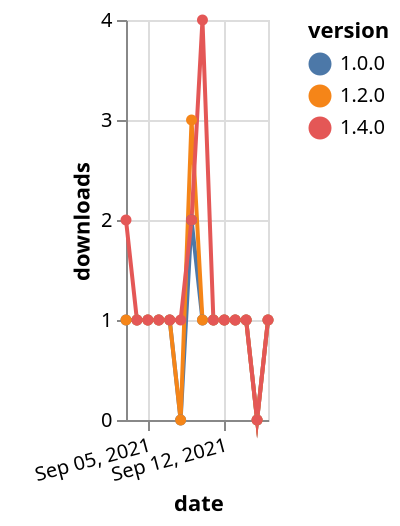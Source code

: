 {"$schema": "https://vega.github.io/schema/vega-lite/v5.json", "description": "A simple bar chart with embedded data.", "data": {"values": [{"date": "2021-09-03", "total": 160, "delta": 1, "version": "1.0.0"}, {"date": "2021-09-04", "total": 161, "delta": 1, "version": "1.0.0"}, {"date": "2021-09-05", "total": 162, "delta": 1, "version": "1.0.0"}, {"date": "2021-09-06", "total": 163, "delta": 1, "version": "1.0.0"}, {"date": "2021-09-07", "total": 164, "delta": 1, "version": "1.0.0"}, {"date": "2021-09-08", "total": 164, "delta": 0, "version": "1.0.0"}, {"date": "2021-09-09", "total": 166, "delta": 2, "version": "1.0.0"}, {"date": "2021-09-10", "total": 167, "delta": 1, "version": "1.0.0"}, {"date": "2021-09-11", "total": 168, "delta": 1, "version": "1.0.0"}, {"date": "2021-09-12", "total": 169, "delta": 1, "version": "1.0.0"}, {"date": "2021-09-13", "total": 170, "delta": 1, "version": "1.0.0"}, {"date": "2021-09-14", "total": 171, "delta": 1, "version": "1.0.0"}, {"date": "2021-09-15", "total": 171, "delta": 0, "version": "1.0.0"}, {"date": "2021-09-16", "total": 172, "delta": 1, "version": "1.0.0"}, {"date": "2021-09-03", "total": 179, "delta": 1, "version": "1.2.0"}, {"date": "2021-09-04", "total": 180, "delta": 1, "version": "1.2.0"}, {"date": "2021-09-05", "total": 181, "delta": 1, "version": "1.2.0"}, {"date": "2021-09-06", "total": 182, "delta": 1, "version": "1.2.0"}, {"date": "2021-09-07", "total": 183, "delta": 1, "version": "1.2.0"}, {"date": "2021-09-08", "total": 183, "delta": 0, "version": "1.2.0"}, {"date": "2021-09-09", "total": 186, "delta": 3, "version": "1.2.0"}, {"date": "2021-09-10", "total": 187, "delta": 1, "version": "1.2.0"}, {"date": "2021-09-11", "total": 188, "delta": 1, "version": "1.2.0"}, {"date": "2021-09-12", "total": 189, "delta": 1, "version": "1.2.0"}, {"date": "2021-09-13", "total": 190, "delta": 1, "version": "1.2.0"}, {"date": "2021-09-14", "total": 191, "delta": 1, "version": "1.2.0"}, {"date": "2021-09-15", "total": 191, "delta": 0, "version": "1.2.0"}, {"date": "2021-09-16", "total": 192, "delta": 1, "version": "1.2.0"}, {"date": "2021-09-03", "total": 119, "delta": 2, "version": "1.4.0"}, {"date": "2021-09-04", "total": 120, "delta": 1, "version": "1.4.0"}, {"date": "2021-09-05", "total": 121, "delta": 1, "version": "1.4.0"}, {"date": "2021-09-06", "total": 122, "delta": 1, "version": "1.4.0"}, {"date": "2021-09-07", "total": 123, "delta": 1, "version": "1.4.0"}, {"date": "2021-09-08", "total": 124, "delta": 1, "version": "1.4.0"}, {"date": "2021-09-09", "total": 126, "delta": 2, "version": "1.4.0"}, {"date": "2021-09-10", "total": 130, "delta": 4, "version": "1.4.0"}, {"date": "2021-09-11", "total": 131, "delta": 1, "version": "1.4.0"}, {"date": "2021-09-12", "total": 132, "delta": 1, "version": "1.4.0"}, {"date": "2021-09-13", "total": 133, "delta": 1, "version": "1.4.0"}, {"date": "2021-09-14", "total": 134, "delta": 1, "version": "1.4.0"}, {"date": "2021-09-15", "total": 134, "delta": 0, "version": "1.4.0"}, {"date": "2021-09-16", "total": 135, "delta": 1, "version": "1.4.0"}]}, "width": "container", "mark": {"type": "line", "point": {"filled": true}}, "encoding": {"x": {"field": "date", "type": "temporal", "timeUnit": "yearmonthdate", "title": "date", "axis": {"labelAngle": -15}}, "y": {"field": "delta", "type": "quantitative", "title": "downloads"}, "color": {"field": "version", "type": "nominal"}, "tooltip": {"field": "delta"}}}